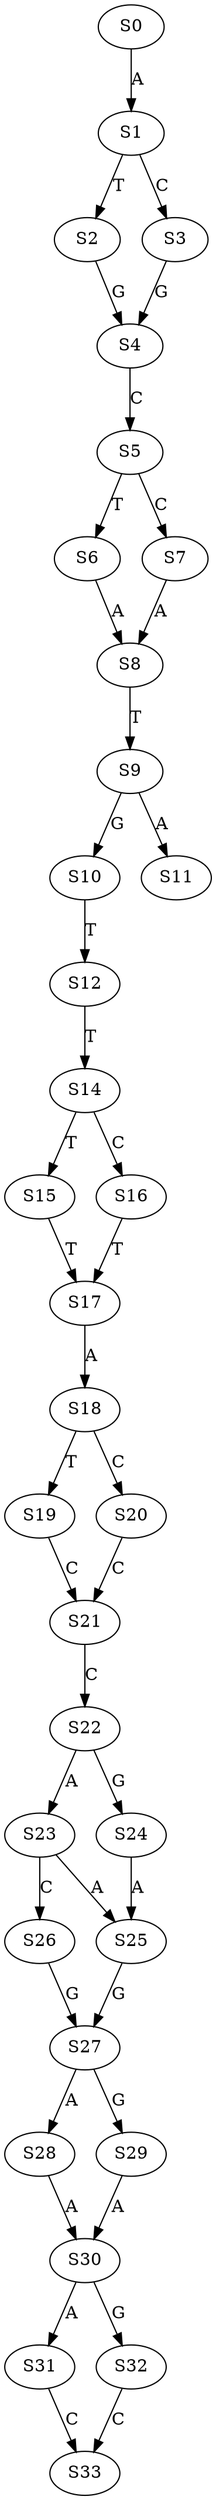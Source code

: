 strict digraph  {
	S0 -> S1 [ label = A ];
	S1 -> S2 [ label = T ];
	S1 -> S3 [ label = C ];
	S2 -> S4 [ label = G ];
	S3 -> S4 [ label = G ];
	S4 -> S5 [ label = C ];
	S5 -> S6 [ label = T ];
	S5 -> S7 [ label = C ];
	S6 -> S8 [ label = A ];
	S7 -> S8 [ label = A ];
	S8 -> S9 [ label = T ];
	S9 -> S10 [ label = G ];
	S9 -> S11 [ label = A ];
	S10 -> S12 [ label = T ];
	S12 -> S14 [ label = T ];
	S14 -> S15 [ label = T ];
	S14 -> S16 [ label = C ];
	S15 -> S17 [ label = T ];
	S16 -> S17 [ label = T ];
	S17 -> S18 [ label = A ];
	S18 -> S19 [ label = T ];
	S18 -> S20 [ label = C ];
	S19 -> S21 [ label = C ];
	S20 -> S21 [ label = C ];
	S21 -> S22 [ label = C ];
	S22 -> S23 [ label = A ];
	S22 -> S24 [ label = G ];
	S23 -> S25 [ label = A ];
	S23 -> S26 [ label = C ];
	S24 -> S25 [ label = A ];
	S25 -> S27 [ label = G ];
	S26 -> S27 [ label = G ];
	S27 -> S28 [ label = A ];
	S27 -> S29 [ label = G ];
	S28 -> S30 [ label = A ];
	S29 -> S30 [ label = A ];
	S30 -> S31 [ label = A ];
	S30 -> S32 [ label = G ];
	S31 -> S33 [ label = C ];
	S32 -> S33 [ label = C ];
}
